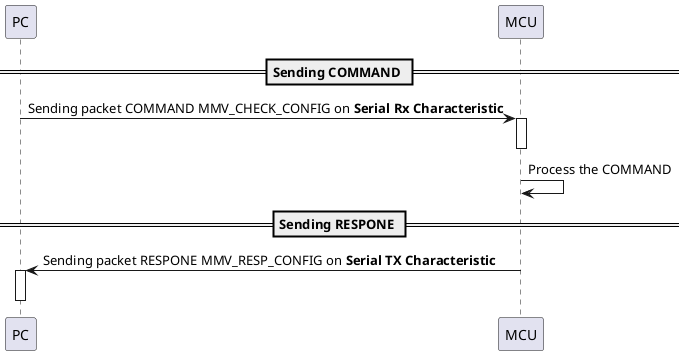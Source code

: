 @startuml command 4

== Sending COMMAND ==
PC -> MCU: Sending packet COMMAND MMV_CHECK_CONFIG on **Serial Rx Characteristic**
Activate MCU
Deactivate MCU
MCU -> MCU: Process the COMMAND
== Sending RESPONE == 
MCU -> PC: Sending packet RESPONE MMV_RESP_CONFIG on **Serial TX Characteristic**
Activate PC
Deactivate PC

@enduml
